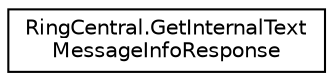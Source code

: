 digraph "Graphical Class Hierarchy"
{
 // LATEX_PDF_SIZE
  edge [fontname="Helvetica",fontsize="10",labelfontname="Helvetica",labelfontsize="10"];
  node [fontname="Helvetica",fontsize="10",shape=record];
  rankdir="LR";
  Node0 [label="RingCentral.GetInternalText\lMessageInfoResponse",height=0.2,width=0.4,color="black", fillcolor="white", style="filled",URL="$classRingCentral_1_1GetInternalTextMessageInfoResponse.html",tooltip=" "];
}
